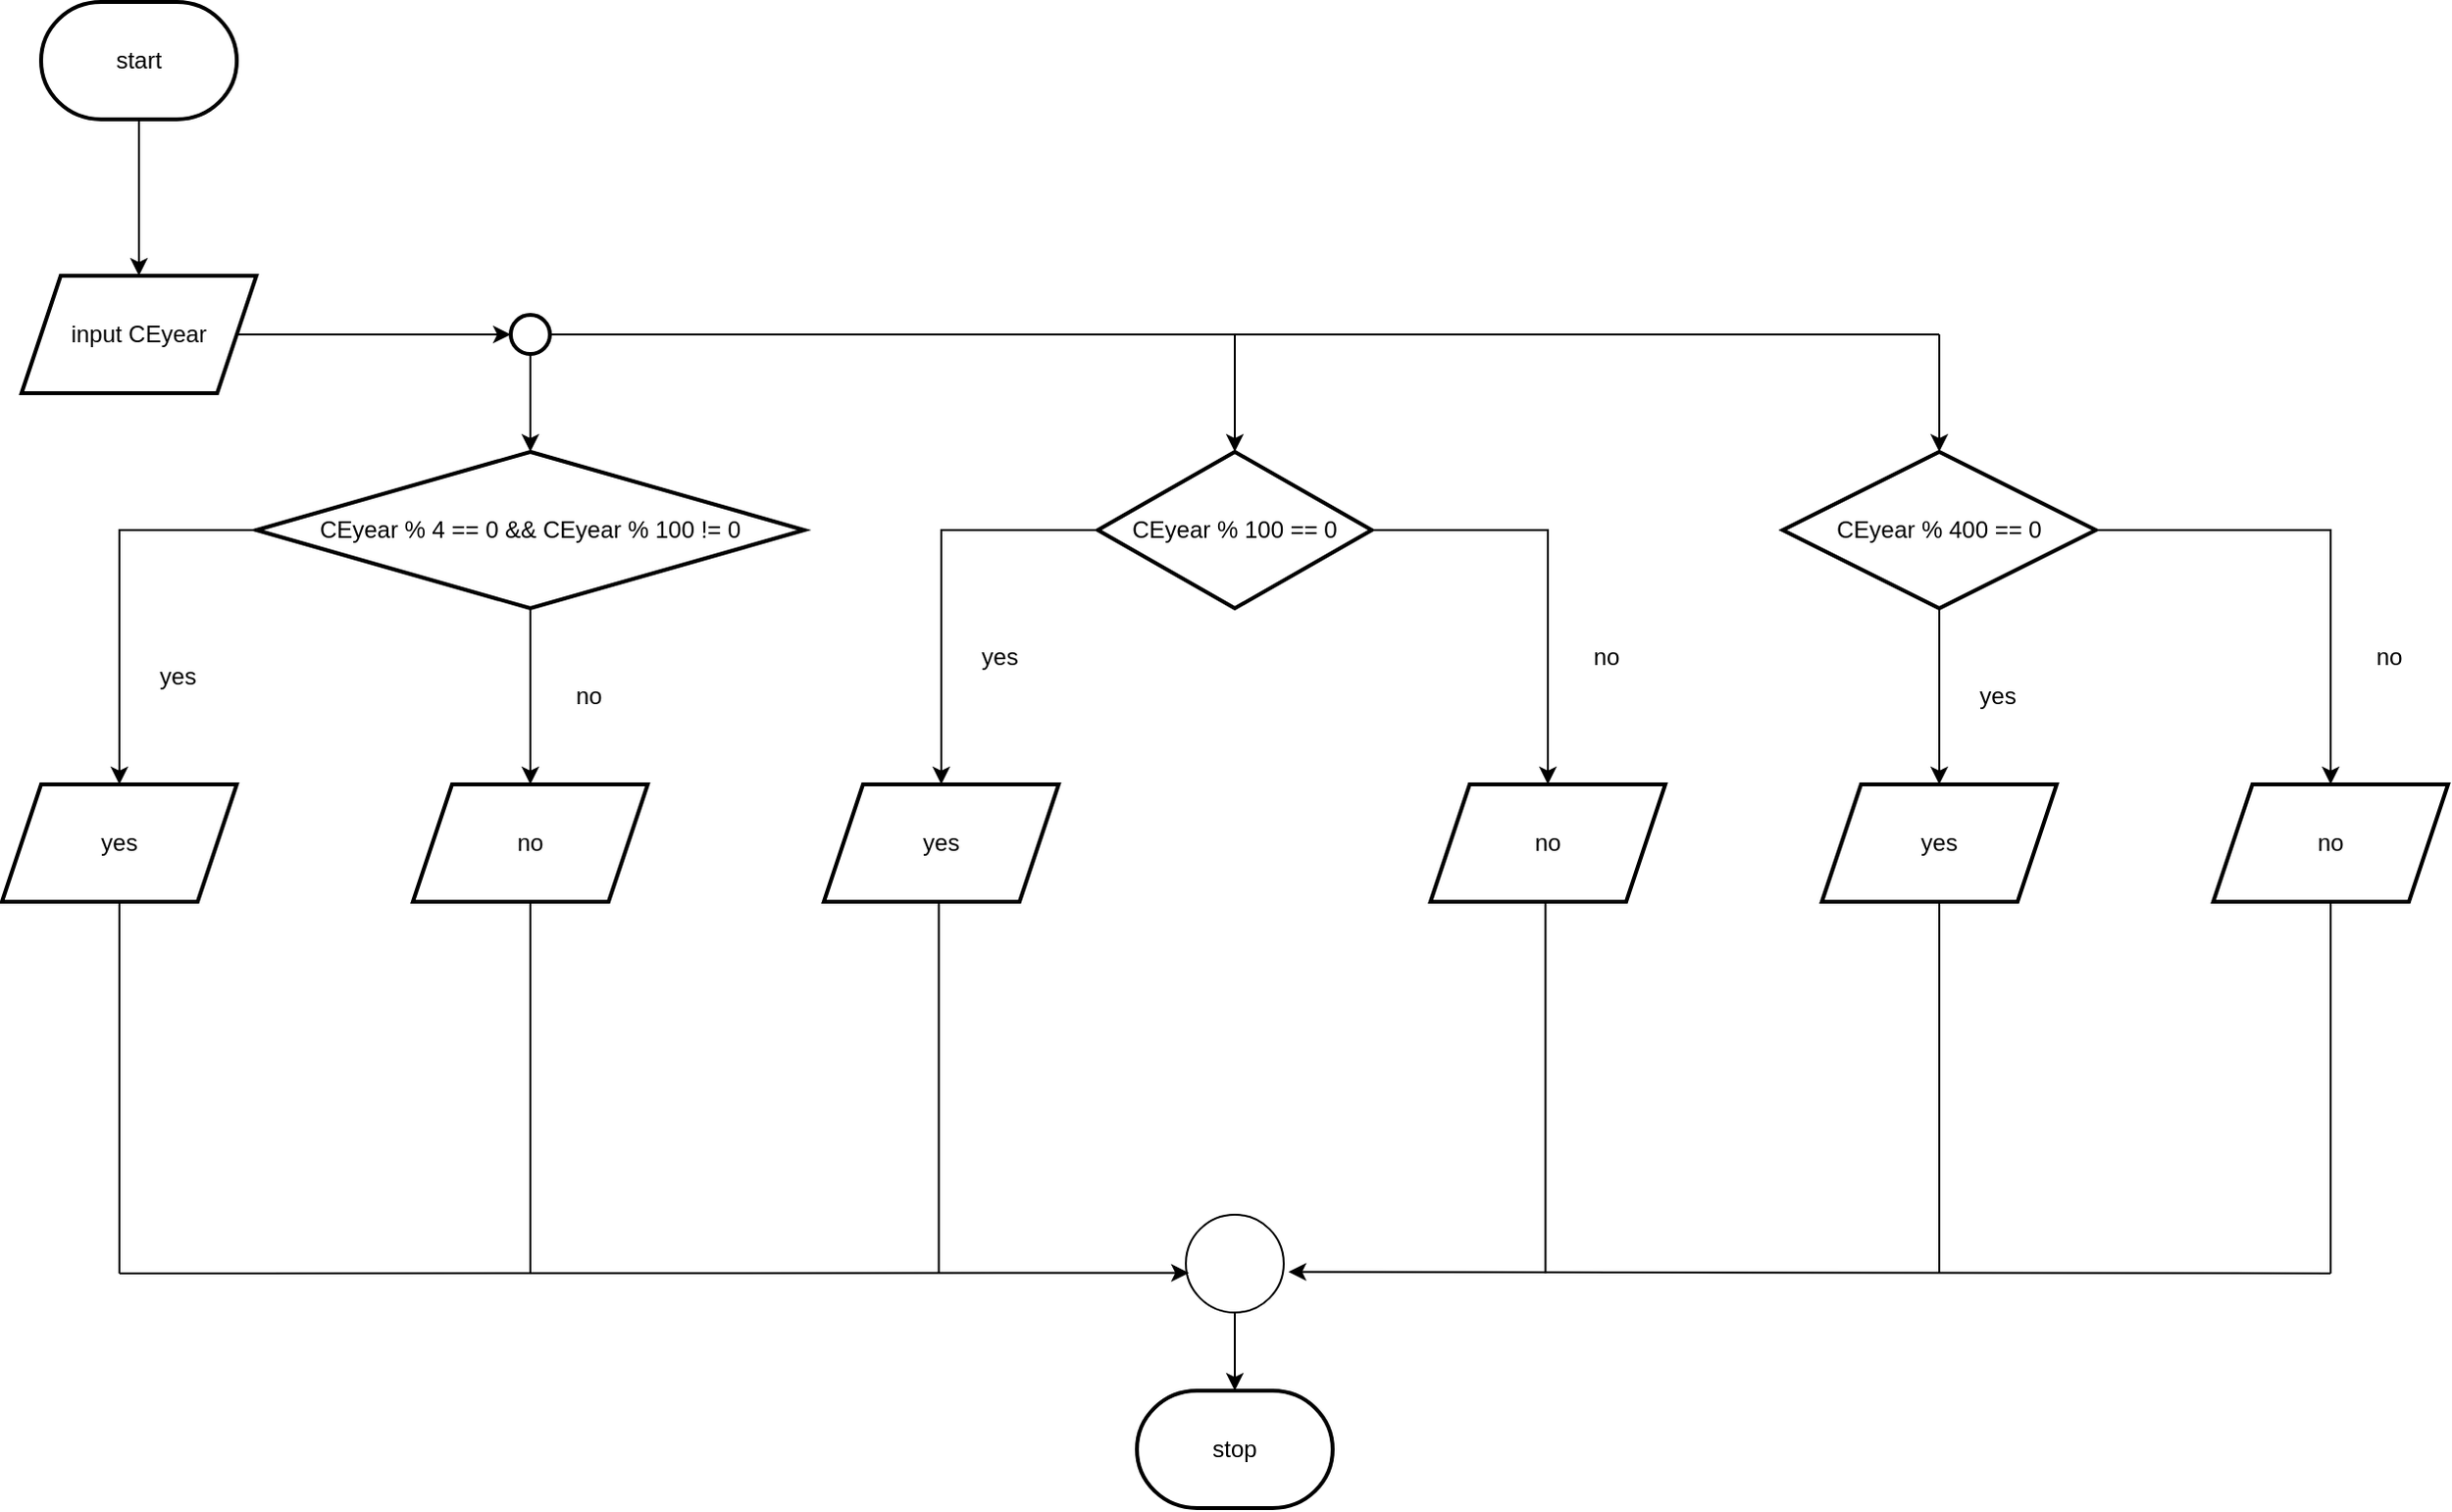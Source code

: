 <mxfile version="21.2.2" type="device">
  <diagram name="หน้า-1" id="urgSFXw30xZpICHWLHbz">
    <mxGraphModel dx="2333" dy="1202" grid="1" gridSize="10" guides="1" tooltips="1" connect="1" arrows="1" fold="1" page="1" pageScale="1" pageWidth="827" pageHeight="1169" math="0" shadow="0">
      <root>
        <mxCell id="0" />
        <mxCell id="1" parent="0" />
        <mxCell id="JP74S6QGwQdt7GijHrg6-97" value="" style="edgeStyle=orthogonalEdgeStyle;rounded=0;orthogonalLoop=1;jettySize=auto;html=1;" edge="1" parent="1" source="JP74S6QGwQdt7GijHrg6-95" target="JP74S6QGwQdt7GijHrg6-96">
          <mxGeometry relative="1" as="geometry" />
        </mxCell>
        <mxCell id="JP74S6QGwQdt7GijHrg6-95" value="start" style="strokeWidth=2;html=1;shape=mxgraph.flowchart.terminator;whiteSpace=wrap;" vertex="1" parent="1">
          <mxGeometry x="40" y="30" width="100" height="60" as="geometry" />
        </mxCell>
        <mxCell id="JP74S6QGwQdt7GijHrg6-101" value="" style="edgeStyle=orthogonalEdgeStyle;rounded=0;orthogonalLoop=1;jettySize=auto;html=1;" edge="1" parent="1" source="JP74S6QGwQdt7GijHrg6-96" target="JP74S6QGwQdt7GijHrg6-100">
          <mxGeometry relative="1" as="geometry" />
        </mxCell>
        <mxCell id="JP74S6QGwQdt7GijHrg6-96" value="input CEyear" style="shape=parallelogram;perimeter=parallelogramPerimeter;whiteSpace=wrap;html=1;fixedSize=1;strokeWidth=2;" vertex="1" parent="1">
          <mxGeometry x="30" y="170" width="120" height="60" as="geometry" />
        </mxCell>
        <mxCell id="JP74S6QGwQdt7GijHrg6-103" value="" style="edgeStyle=orthogonalEdgeStyle;rounded=0;orthogonalLoop=1;jettySize=auto;html=1;" edge="1" parent="1" source="JP74S6QGwQdt7GijHrg6-100" target="JP74S6QGwQdt7GijHrg6-102">
          <mxGeometry relative="1" as="geometry" />
        </mxCell>
        <mxCell id="JP74S6QGwQdt7GijHrg6-100" value="" style="ellipse;whiteSpace=wrap;html=1;strokeWidth=2;" vertex="1" parent="1">
          <mxGeometry x="280" y="190" width="20" height="20" as="geometry" />
        </mxCell>
        <mxCell id="JP74S6QGwQdt7GijHrg6-118" value="" style="edgeStyle=orthogonalEdgeStyle;rounded=0;orthogonalLoop=1;jettySize=auto;html=1;" edge="1" parent="1" source="JP74S6QGwQdt7GijHrg6-102" target="JP74S6QGwQdt7GijHrg6-117">
          <mxGeometry relative="1" as="geometry" />
        </mxCell>
        <mxCell id="JP74S6QGwQdt7GijHrg6-120" value="" style="edgeStyle=orthogonalEdgeStyle;rounded=0;orthogonalLoop=1;jettySize=auto;html=1;" edge="1" parent="1" source="JP74S6QGwQdt7GijHrg6-102" target="JP74S6QGwQdt7GijHrg6-119">
          <mxGeometry relative="1" as="geometry" />
        </mxCell>
        <mxCell id="JP74S6QGwQdt7GijHrg6-102" value="CEyear % 4 == 0 &amp;amp;&amp;amp; CEyear % 100 != 0" style="rhombus;whiteSpace=wrap;html=1;strokeWidth=2;" vertex="1" parent="1">
          <mxGeometry x="150" y="260" width="280" height="80" as="geometry" />
        </mxCell>
        <mxCell id="JP74S6QGwQdt7GijHrg6-122" value="" style="edgeStyle=orthogonalEdgeStyle;rounded=0;orthogonalLoop=1;jettySize=auto;html=1;" edge="1" parent="1" source="JP74S6QGwQdt7GijHrg6-108" target="JP74S6QGwQdt7GijHrg6-121">
          <mxGeometry relative="1" as="geometry" />
        </mxCell>
        <mxCell id="JP74S6QGwQdt7GijHrg6-124" value="" style="edgeStyle=orthogonalEdgeStyle;rounded=0;orthogonalLoop=1;jettySize=auto;html=1;" edge="1" parent="1" source="JP74S6QGwQdt7GijHrg6-108" target="JP74S6QGwQdt7GijHrg6-123">
          <mxGeometry relative="1" as="geometry" />
        </mxCell>
        <mxCell id="JP74S6QGwQdt7GijHrg6-108" value="CEyear % 100 == 0" style="rhombus;whiteSpace=wrap;html=1;strokeWidth=2;" vertex="1" parent="1">
          <mxGeometry x="580" y="260" width="140" height="80" as="geometry" />
        </mxCell>
        <mxCell id="JP74S6QGwQdt7GijHrg6-126" value="" style="edgeStyle=orthogonalEdgeStyle;rounded=0;orthogonalLoop=1;jettySize=auto;html=1;" edge="1" parent="1" source="JP74S6QGwQdt7GijHrg6-110" target="JP74S6QGwQdt7GijHrg6-125">
          <mxGeometry relative="1" as="geometry" />
        </mxCell>
        <mxCell id="JP74S6QGwQdt7GijHrg6-128" value="" style="edgeStyle=orthogonalEdgeStyle;rounded=0;orthogonalLoop=1;jettySize=auto;html=1;" edge="1" parent="1" source="JP74S6QGwQdt7GijHrg6-110" target="JP74S6QGwQdt7GijHrg6-127">
          <mxGeometry relative="1" as="geometry" />
        </mxCell>
        <mxCell id="JP74S6QGwQdt7GijHrg6-110" value="CEyear % 400 == 0" style="rhombus;whiteSpace=wrap;html=1;strokeWidth=2;" vertex="1" parent="1">
          <mxGeometry x="930" y="260" width="160" height="80" as="geometry" />
        </mxCell>
        <mxCell id="JP74S6QGwQdt7GijHrg6-112" value="" style="endArrow=none;html=1;rounded=0;" edge="1" parent="1">
          <mxGeometry width="50" height="50" relative="1" as="geometry">
            <mxPoint x="300" y="200" as="sourcePoint" />
            <mxPoint x="1010" y="200" as="targetPoint" />
          </mxGeometry>
        </mxCell>
        <mxCell id="JP74S6QGwQdt7GijHrg6-113" value="" style="endArrow=classic;html=1;rounded=0;entryX=0.5;entryY=0;entryDx=0;entryDy=0;" edge="1" parent="1" target="JP74S6QGwQdt7GijHrg6-108">
          <mxGeometry width="50" height="50" relative="1" as="geometry">
            <mxPoint x="650" y="200" as="sourcePoint" />
            <mxPoint x="700" y="150" as="targetPoint" />
          </mxGeometry>
        </mxCell>
        <mxCell id="JP74S6QGwQdt7GijHrg6-114" value="" style="endArrow=classic;html=1;rounded=0;entryX=0.5;entryY=0;entryDx=0;entryDy=0;" edge="1" parent="1" target="JP74S6QGwQdt7GijHrg6-110">
          <mxGeometry width="50" height="50" relative="1" as="geometry">
            <mxPoint x="1010" y="200" as="sourcePoint" />
            <mxPoint x="1060" y="150" as="targetPoint" />
          </mxGeometry>
        </mxCell>
        <mxCell id="JP74S6QGwQdt7GijHrg6-117" value="yes" style="shape=parallelogram;perimeter=parallelogramPerimeter;whiteSpace=wrap;html=1;fixedSize=1;strokeWidth=2;" vertex="1" parent="1">
          <mxGeometry x="20" y="430" width="120" height="60" as="geometry" />
        </mxCell>
        <mxCell id="JP74S6QGwQdt7GijHrg6-119" value="no" style="shape=parallelogram;perimeter=parallelogramPerimeter;whiteSpace=wrap;html=1;fixedSize=1;strokeWidth=2;" vertex="1" parent="1">
          <mxGeometry x="230" y="430" width="120" height="60" as="geometry" />
        </mxCell>
        <mxCell id="JP74S6QGwQdt7GijHrg6-121" value="yes" style="shape=parallelogram;perimeter=parallelogramPerimeter;whiteSpace=wrap;html=1;fixedSize=1;strokeWidth=2;" vertex="1" parent="1">
          <mxGeometry x="440" y="430" width="120" height="60" as="geometry" />
        </mxCell>
        <mxCell id="JP74S6QGwQdt7GijHrg6-123" value="no" style="shape=parallelogram;perimeter=parallelogramPerimeter;whiteSpace=wrap;html=1;fixedSize=1;strokeWidth=2;" vertex="1" parent="1">
          <mxGeometry x="750" y="430" width="120" height="60" as="geometry" />
        </mxCell>
        <mxCell id="JP74S6QGwQdt7GijHrg6-125" value="yes" style="shape=parallelogram;perimeter=parallelogramPerimeter;whiteSpace=wrap;html=1;fixedSize=1;strokeWidth=2;" vertex="1" parent="1">
          <mxGeometry x="950" y="430" width="120" height="60" as="geometry" />
        </mxCell>
        <mxCell id="JP74S6QGwQdt7GijHrg6-127" value="no" style="shape=parallelogram;perimeter=parallelogramPerimeter;whiteSpace=wrap;html=1;fixedSize=1;strokeWidth=2;" vertex="1" parent="1">
          <mxGeometry x="1150" y="430" width="120" height="60" as="geometry" />
        </mxCell>
        <mxCell id="JP74S6QGwQdt7GijHrg6-129" value="yes" style="text;html=1;strokeColor=none;fillColor=none;align=center;verticalAlign=middle;whiteSpace=wrap;rounded=0;" vertex="1" parent="1">
          <mxGeometry x="80" y="360" width="60" height="30" as="geometry" />
        </mxCell>
        <mxCell id="JP74S6QGwQdt7GijHrg6-130" value="yes" style="text;html=1;strokeColor=none;fillColor=none;align=center;verticalAlign=middle;whiteSpace=wrap;rounded=0;" vertex="1" parent="1">
          <mxGeometry x="500" y="350" width="60" height="30" as="geometry" />
        </mxCell>
        <mxCell id="JP74S6QGwQdt7GijHrg6-131" value="yes" style="text;html=1;strokeColor=none;fillColor=none;align=center;verticalAlign=middle;whiteSpace=wrap;rounded=0;" vertex="1" parent="1">
          <mxGeometry x="1010" y="370" width="60" height="30" as="geometry" />
        </mxCell>
        <mxCell id="JP74S6QGwQdt7GijHrg6-132" value="no" style="text;html=1;strokeColor=none;fillColor=none;align=center;verticalAlign=middle;whiteSpace=wrap;rounded=0;" vertex="1" parent="1">
          <mxGeometry x="290" y="370" width="60" height="30" as="geometry" />
        </mxCell>
        <mxCell id="JP74S6QGwQdt7GijHrg6-133" value="no" style="text;html=1;strokeColor=none;fillColor=none;align=center;verticalAlign=middle;whiteSpace=wrap;rounded=0;" vertex="1" parent="1">
          <mxGeometry x="810" y="350" width="60" height="30" as="geometry" />
        </mxCell>
        <mxCell id="JP74S6QGwQdt7GijHrg6-134" value="no" style="text;html=1;strokeColor=none;fillColor=none;align=center;verticalAlign=middle;whiteSpace=wrap;rounded=0;" vertex="1" parent="1">
          <mxGeometry x="1210" y="350" width="60" height="30" as="geometry" />
        </mxCell>
        <mxCell id="JP74S6QGwQdt7GijHrg6-135" value="" style="ellipse;whiteSpace=wrap;html=1;aspect=fixed;" vertex="1" parent="1">
          <mxGeometry x="625" y="650" width="50" height="50" as="geometry" />
        </mxCell>
        <mxCell id="JP74S6QGwQdt7GijHrg6-136" value="" style="endArrow=none;html=1;rounded=0;" edge="1" parent="1">
          <mxGeometry width="50" height="50" relative="1" as="geometry">
            <mxPoint x="80" y="680" as="sourcePoint" />
            <mxPoint x="80" y="490" as="targetPoint" />
          </mxGeometry>
        </mxCell>
        <mxCell id="JP74S6QGwQdt7GijHrg6-138" value="" style="endArrow=none;html=1;rounded=0;" edge="1" parent="1">
          <mxGeometry width="50" height="50" relative="1" as="geometry">
            <mxPoint x="290" y="680" as="sourcePoint" />
            <mxPoint x="290" y="490" as="targetPoint" />
          </mxGeometry>
        </mxCell>
        <mxCell id="JP74S6QGwQdt7GijHrg6-139" value="" style="endArrow=none;html=1;rounded=0;" edge="1" parent="1">
          <mxGeometry width="50" height="50" relative="1" as="geometry">
            <mxPoint x="498.75" y="680" as="sourcePoint" />
            <mxPoint x="498.75" y="490" as="targetPoint" />
          </mxGeometry>
        </mxCell>
        <mxCell id="JP74S6QGwQdt7GijHrg6-140" value="" style="endArrow=none;html=1;rounded=0;" edge="1" parent="1">
          <mxGeometry width="50" height="50" relative="1" as="geometry">
            <mxPoint x="808.75" y="680" as="sourcePoint" />
            <mxPoint x="808.75" y="490" as="targetPoint" />
          </mxGeometry>
        </mxCell>
        <mxCell id="JP74S6QGwQdt7GijHrg6-141" value="" style="endArrow=none;html=1;rounded=0;" edge="1" parent="1">
          <mxGeometry width="50" height="50" relative="1" as="geometry">
            <mxPoint x="1010" y="680" as="sourcePoint" />
            <mxPoint x="1010" y="490" as="targetPoint" />
          </mxGeometry>
        </mxCell>
        <mxCell id="JP74S6QGwQdt7GijHrg6-142" value="" style="endArrow=none;html=1;rounded=0;" edge="1" parent="1">
          <mxGeometry width="50" height="50" relative="1" as="geometry">
            <mxPoint x="1210" y="680" as="sourcePoint" />
            <mxPoint x="1210" y="490" as="targetPoint" />
          </mxGeometry>
        </mxCell>
        <mxCell id="JP74S6QGwQdt7GijHrg6-143" value="" style="endArrow=classic;html=1;rounded=0;entryX=0.031;entryY=0.595;entryDx=0;entryDy=0;entryPerimeter=0;" edge="1" parent="1" target="JP74S6QGwQdt7GijHrg6-135">
          <mxGeometry width="50" height="50" relative="1" as="geometry">
            <mxPoint x="80" y="680" as="sourcePoint" />
            <mxPoint x="130" y="630" as="targetPoint" />
          </mxGeometry>
        </mxCell>
        <mxCell id="JP74S6QGwQdt7GijHrg6-144" value="" style="endArrow=classic;html=1;rounded=0;entryX=1.049;entryY=0.585;entryDx=0;entryDy=0;entryPerimeter=0;" edge="1" parent="1" target="JP74S6QGwQdt7GijHrg6-135">
          <mxGeometry width="50" height="50" relative="1" as="geometry">
            <mxPoint x="1210" y="680" as="sourcePoint" />
            <mxPoint x="730" y="680" as="targetPoint" />
          </mxGeometry>
        </mxCell>
        <mxCell id="JP74S6QGwQdt7GijHrg6-145" value="" style="endArrow=classic;html=1;rounded=0;" edge="1" parent="1">
          <mxGeometry width="50" height="50" relative="1" as="geometry">
            <mxPoint x="650" y="700" as="sourcePoint" />
            <mxPoint x="650" y="740" as="targetPoint" />
          </mxGeometry>
        </mxCell>
        <mxCell id="JP74S6QGwQdt7GijHrg6-146" value="stop" style="strokeWidth=2;html=1;shape=mxgraph.flowchart.terminator;whiteSpace=wrap;" vertex="1" parent="1">
          <mxGeometry x="600" y="740" width="100" height="60" as="geometry" />
        </mxCell>
      </root>
    </mxGraphModel>
  </diagram>
</mxfile>
